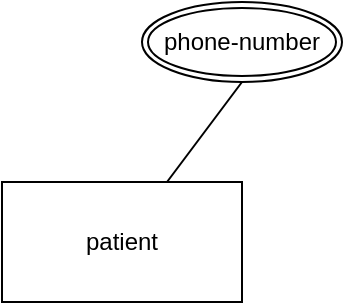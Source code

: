 <mxfile>
    <diagram id="xaEyN-xRe_FyhjG6tCta" name="Page-1">
        <mxGraphModel dx="428" dy="238" grid="1" gridSize="10" guides="1" tooltips="1" connect="1" arrows="1" fold="1" page="1" pageScale="1" pageWidth="850" pageHeight="1100" math="0" shadow="0">
            <root>
                <mxCell id="0"/>
                <mxCell id="1" parent="0"/>
                <mxCell id="4" style="edgeStyle=none;html=1;entryX=0.5;entryY=1;entryDx=0;entryDy=0;endArrow=none;endFill=0;" parent="1" source="2" target="5" edge="1">
                    <mxGeometry relative="1" as="geometry">
                        <mxPoint x="450" y="130" as="targetPoint"/>
                    </mxGeometry>
                </mxCell>
                <mxCell id="2" value="patient" style="rounded=0;whiteSpace=wrap;html=1;" parent="1" vertex="1">
                    <mxGeometry x="305" y="180" width="120" height="60" as="geometry"/>
                </mxCell>
                <mxCell id="5" value="phone-number" style="ellipse;shape=doubleEllipse;margin=3;whiteSpace=wrap;html=1;align=center;" vertex="1" parent="1">
                    <mxGeometry x="375" y="90" width="100" height="40" as="geometry"/>
                </mxCell>
            </root>
        </mxGraphModel>
    </diagram>
</mxfile>